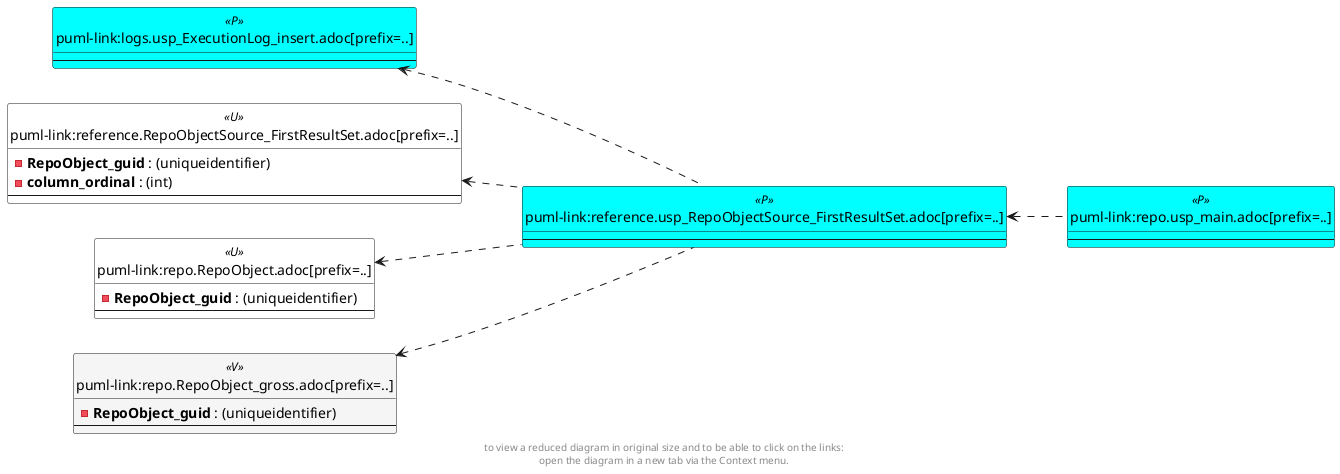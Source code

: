 @startuml
left to right direction
'top to bottom direction
hide circle
'avoide "." issues:
set namespaceSeparator none


skinparam class {
  BackgroundColor White
  BackgroundColor<<FN>> Yellow
  BackgroundColor<<FS>> Yellow
  BackgroundColor<<FT>> LightGray
  BackgroundColor<<IF>> Yellow
  BackgroundColor<<IS>> Yellow
  BackgroundColor<<P>> Aqua
  BackgroundColor<<PC>> Aqua
  BackgroundColor<<SN>> Yellow
  BackgroundColor<<SO>> SlateBlue
  BackgroundColor<<TF>> LightGray
  BackgroundColor<<TR>> Tomato
  BackgroundColor<<U>> White
  BackgroundColor<<V>> WhiteSmoke
  BackgroundColor<<X>> Aqua
}


entity "puml-link:logs.usp_ExecutionLog_insert.adoc[prefix=..]" as logs.usp_ExecutionLog_insert << P >> {
  --
}

entity "puml-link:reference.RepoObjectSource_FirstResultSet.adoc[prefix=..]" as reference.RepoObjectSource_FirstResultSet << U >> {
  - **RepoObject_guid** : (uniqueidentifier)
  - **column_ordinal** : (int)
  --
}

entity "puml-link:reference.usp_RepoObjectSource_FirstResultSet.adoc[prefix=..]" as reference.usp_RepoObjectSource_FirstResultSet << P >> {
  --
}

entity "puml-link:repo.RepoObject.adoc[prefix=..]" as repo.RepoObject << U >> {
  - **RepoObject_guid** : (uniqueidentifier)
  --
}

entity "puml-link:repo.RepoObject_gross.adoc[prefix=..]" as repo.RepoObject_gross << V >> {
  - **RepoObject_guid** : (uniqueidentifier)
  --
}

entity "puml-link:repo.usp_main.adoc[prefix=..]" as repo.usp_main << P >> {
  --
}

logs.usp_ExecutionLog_insert <.. reference.usp_RepoObjectSource_FirstResultSet
reference.RepoObjectSource_FirstResultSet <.. reference.usp_RepoObjectSource_FirstResultSet
reference.usp_RepoObjectSource_FirstResultSet <.. repo.usp_main
repo.RepoObject <.. reference.usp_RepoObjectSource_FirstResultSet
repo.RepoObject_gross <.. reference.usp_RepoObjectSource_FirstResultSet
footer
to view a reduced diagram in original size and to be able to click on the links:
open the diagram in a new tab via the Context menu.
end footer

@enduml

